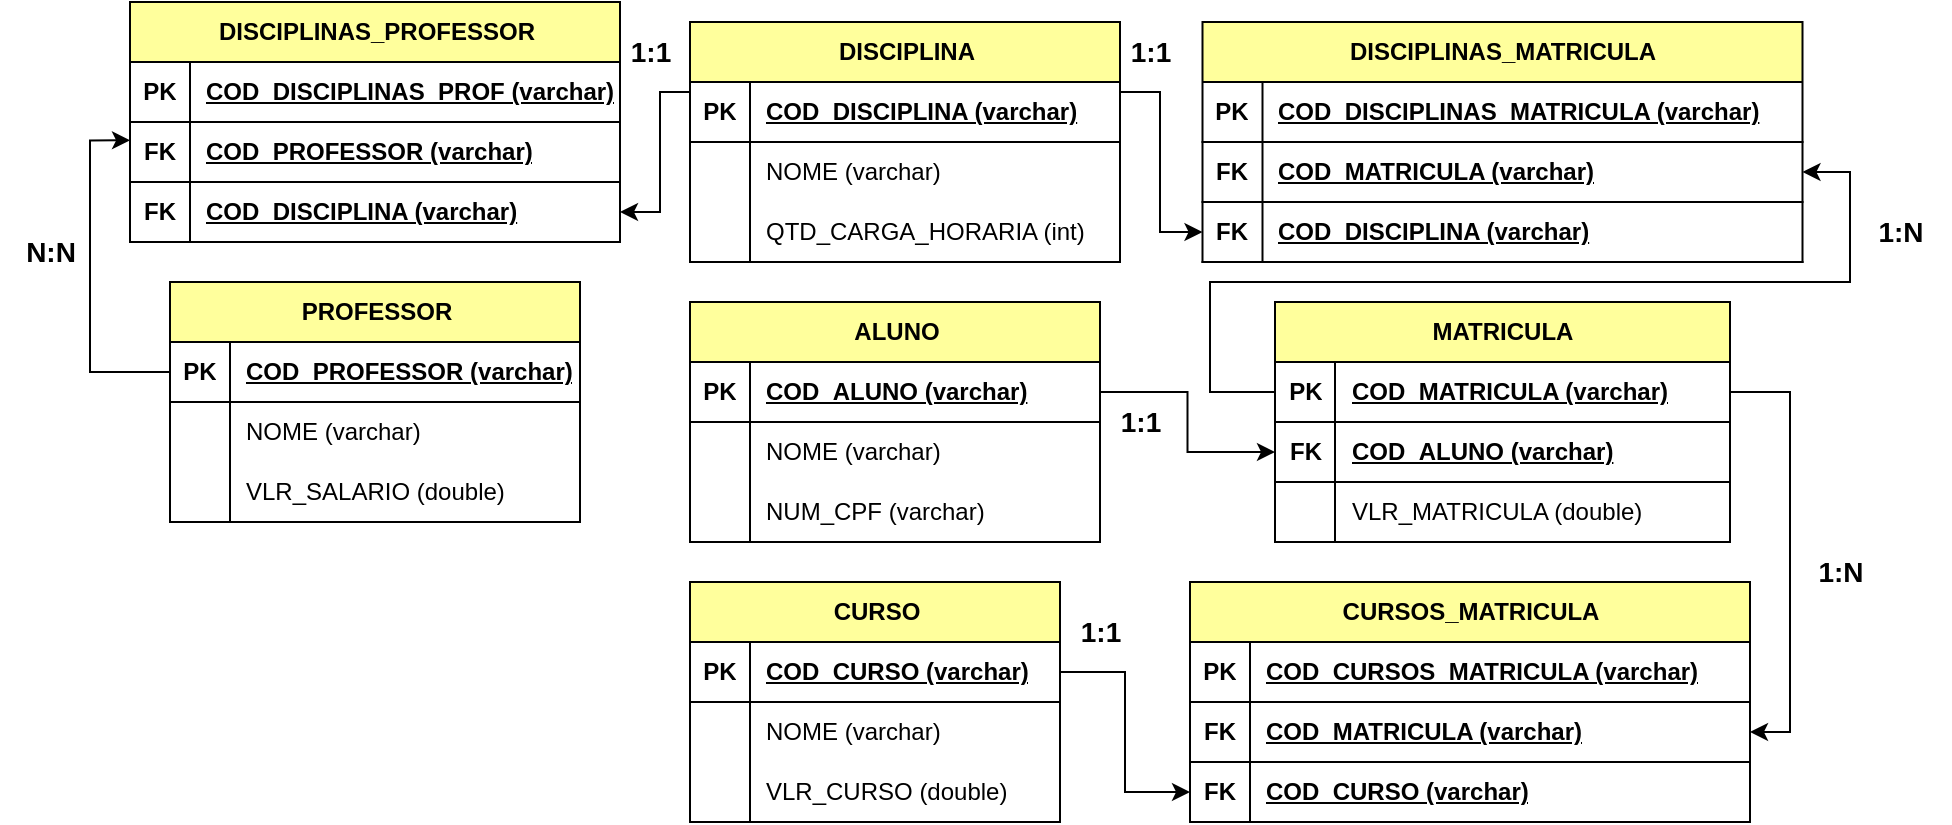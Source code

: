 <mxfile version="24.7.7">
  <diagram id="R2lEEEUBdFMjLlhIrx00" name="Page-1">
    <mxGraphModel dx="1839" dy="1563" grid="1" gridSize="10" guides="1" tooltips="1" connect="1" arrows="1" fold="1" page="1" pageScale="1" pageWidth="850" pageHeight="1100" math="0" shadow="0" extFonts="Permanent Marker^https://fonts.googleapis.com/css?family=Permanent+Marker">
      <root>
        <mxCell id="0" />
        <mxCell id="1" parent="0" />
        <mxCell id="2jM4TGHNJG1jdQYoIJYR-1" value="MATRICULA" style="shape=table;startSize=30;container=1;collapsible=1;childLayout=tableLayout;fixedRows=1;rowLines=0;fontStyle=1;align=center;resizeLast=1;html=1;fillColor=#FFFF9C;swimlaneFillColor=default;" parent="1" vertex="1">
          <mxGeometry x="372.5" y="130" width="227.5" height="120" as="geometry" />
        </mxCell>
        <mxCell id="2jM4TGHNJG1jdQYoIJYR-2" value="" style="shape=tableRow;horizontal=0;startSize=0;swimlaneHead=0;swimlaneBody=0;fillColor=none;collapsible=0;dropTarget=0;points=[[0,0.5],[1,0.5]];portConstraint=eastwest;top=0;left=0;right=0;bottom=1;" parent="2jM4TGHNJG1jdQYoIJYR-1" vertex="1">
          <mxGeometry y="30" width="227.5" height="30" as="geometry" />
        </mxCell>
        <mxCell id="2jM4TGHNJG1jdQYoIJYR-3" value="PK" style="shape=partialRectangle;connectable=0;fillColor=none;top=0;left=0;bottom=0;right=0;fontStyle=1;overflow=hidden;whiteSpace=wrap;html=1;" parent="2jM4TGHNJG1jdQYoIJYR-2" vertex="1">
          <mxGeometry width="30" height="30" as="geometry">
            <mxRectangle width="30" height="30" as="alternateBounds" />
          </mxGeometry>
        </mxCell>
        <mxCell id="2jM4TGHNJG1jdQYoIJYR-4" value="COD_MATRICULA (varchar)" style="shape=partialRectangle;connectable=0;fillColor=none;top=0;left=0;bottom=0;right=0;align=left;spacingLeft=6;fontStyle=5;overflow=hidden;whiteSpace=wrap;html=1;" parent="2jM4TGHNJG1jdQYoIJYR-2" vertex="1">
          <mxGeometry x="30" width="197.5" height="30" as="geometry">
            <mxRectangle width="197.5" height="30" as="alternateBounds" />
          </mxGeometry>
        </mxCell>
        <mxCell id="2jM4TGHNJG1jdQYoIJYR-17" value="" style="shape=tableRow;horizontal=0;startSize=0;swimlaneHead=0;swimlaneBody=0;fillColor=none;collapsible=0;dropTarget=0;points=[[0,0.5],[1,0.5]];portConstraint=eastwest;top=0;left=0;right=0;bottom=1;" parent="2jM4TGHNJG1jdQYoIJYR-1" vertex="1">
          <mxGeometry y="60" width="227.5" height="30" as="geometry" />
        </mxCell>
        <mxCell id="2jM4TGHNJG1jdQYoIJYR-18" value="FK" style="shape=partialRectangle;connectable=0;fillColor=none;top=0;left=0;bottom=0;right=0;fontStyle=1;overflow=hidden;whiteSpace=wrap;html=1;" parent="2jM4TGHNJG1jdQYoIJYR-17" vertex="1">
          <mxGeometry width="30" height="30" as="geometry">
            <mxRectangle width="30" height="30" as="alternateBounds" />
          </mxGeometry>
        </mxCell>
        <mxCell id="2jM4TGHNJG1jdQYoIJYR-19" value="COD_ALUNO (varchar)" style="shape=partialRectangle;connectable=0;fillColor=none;top=0;left=0;bottom=0;right=0;align=left;spacingLeft=6;fontStyle=5;overflow=hidden;whiteSpace=wrap;html=1;" parent="2jM4TGHNJG1jdQYoIJYR-17" vertex="1">
          <mxGeometry x="30" width="197.5" height="30" as="geometry">
            <mxRectangle width="197.5" height="30" as="alternateBounds" />
          </mxGeometry>
        </mxCell>
        <mxCell id="2jM4TGHNJG1jdQYoIJYR-5" value="" style="shape=tableRow;horizontal=0;startSize=0;swimlaneHead=0;swimlaneBody=0;fillColor=none;collapsible=0;dropTarget=0;points=[[0,0.5],[1,0.5]];portConstraint=eastwest;top=0;left=0;right=0;bottom=0;" parent="2jM4TGHNJG1jdQYoIJYR-1" vertex="1">
          <mxGeometry y="90" width="227.5" height="30" as="geometry" />
        </mxCell>
        <mxCell id="2jM4TGHNJG1jdQYoIJYR-6" value="" style="shape=partialRectangle;connectable=0;fillColor=none;top=0;left=0;bottom=0;right=0;editable=1;overflow=hidden;whiteSpace=wrap;html=1;" parent="2jM4TGHNJG1jdQYoIJYR-5" vertex="1">
          <mxGeometry width="30" height="30" as="geometry">
            <mxRectangle width="30" height="30" as="alternateBounds" />
          </mxGeometry>
        </mxCell>
        <mxCell id="2jM4TGHNJG1jdQYoIJYR-7" value="VLR_MATRICULA (double)" style="shape=partialRectangle;connectable=0;fillColor=none;top=0;left=0;bottom=0;right=0;align=left;spacingLeft=6;overflow=hidden;whiteSpace=wrap;html=1;" parent="2jM4TGHNJG1jdQYoIJYR-5" vertex="1">
          <mxGeometry x="30" width="197.5" height="30" as="geometry">
            <mxRectangle width="197.5" height="30" as="alternateBounds" />
          </mxGeometry>
        </mxCell>
        <mxCell id="2jM4TGHNJG1jdQYoIJYR-20" value="ALUNO" style="shape=table;startSize=30;container=1;collapsible=1;childLayout=tableLayout;fixedRows=1;rowLines=0;fontStyle=1;align=center;resizeLast=1;html=1;fillColor=#FFFF9C;swimlaneFillColor=default;" parent="1" vertex="1">
          <mxGeometry x="80" y="130" width="205" height="120" as="geometry" />
        </mxCell>
        <mxCell id="2jM4TGHNJG1jdQYoIJYR-21" value="" style="shape=tableRow;horizontal=0;startSize=0;swimlaneHead=0;swimlaneBody=0;fillColor=none;collapsible=0;dropTarget=0;points=[[0,0.5],[1,0.5]];portConstraint=eastwest;top=0;left=0;right=0;bottom=1;" parent="2jM4TGHNJG1jdQYoIJYR-20" vertex="1">
          <mxGeometry y="30" width="205" height="30" as="geometry" />
        </mxCell>
        <mxCell id="2jM4TGHNJG1jdQYoIJYR-22" value="PK" style="shape=partialRectangle;connectable=0;fillColor=none;top=0;left=0;bottom=0;right=0;fontStyle=1;overflow=hidden;whiteSpace=wrap;html=1;" parent="2jM4TGHNJG1jdQYoIJYR-21" vertex="1">
          <mxGeometry width="30" height="30" as="geometry">
            <mxRectangle width="30" height="30" as="alternateBounds" />
          </mxGeometry>
        </mxCell>
        <mxCell id="2jM4TGHNJG1jdQYoIJYR-23" value="COD_ALUNO (varchar)" style="shape=partialRectangle;connectable=0;fillColor=none;top=0;left=0;bottom=0;right=0;align=left;spacingLeft=6;fontStyle=5;overflow=hidden;whiteSpace=wrap;html=1;" parent="2jM4TGHNJG1jdQYoIJYR-21" vertex="1">
          <mxGeometry x="30" width="175" height="30" as="geometry">
            <mxRectangle width="175" height="30" as="alternateBounds" />
          </mxGeometry>
        </mxCell>
        <mxCell id="2jM4TGHNJG1jdQYoIJYR-27" value="" style="shape=tableRow;horizontal=0;startSize=0;swimlaneHead=0;swimlaneBody=0;fillColor=none;collapsible=0;dropTarget=0;points=[[0,0.5],[1,0.5]];portConstraint=eastwest;top=0;left=0;right=0;bottom=0;" parent="2jM4TGHNJG1jdQYoIJYR-20" vertex="1">
          <mxGeometry y="60" width="205" height="30" as="geometry" />
        </mxCell>
        <mxCell id="2jM4TGHNJG1jdQYoIJYR-28" value="" style="shape=partialRectangle;connectable=0;fillColor=none;top=0;left=0;bottom=0;right=0;editable=1;overflow=hidden;whiteSpace=wrap;html=1;" parent="2jM4TGHNJG1jdQYoIJYR-27" vertex="1">
          <mxGeometry width="30" height="30" as="geometry">
            <mxRectangle width="30" height="30" as="alternateBounds" />
          </mxGeometry>
        </mxCell>
        <mxCell id="2jM4TGHNJG1jdQYoIJYR-29" value="NOME (varchar)" style="shape=partialRectangle;connectable=0;fillColor=none;top=0;left=0;bottom=0;right=0;align=left;spacingLeft=6;overflow=hidden;whiteSpace=wrap;html=1;" parent="2jM4TGHNJG1jdQYoIJYR-27" vertex="1">
          <mxGeometry x="30" width="175" height="30" as="geometry">
            <mxRectangle width="175" height="30" as="alternateBounds" />
          </mxGeometry>
        </mxCell>
        <mxCell id="2jM4TGHNJG1jdQYoIJYR-30" value="" style="shape=tableRow;horizontal=0;startSize=0;swimlaneHead=0;swimlaneBody=0;fillColor=none;collapsible=0;dropTarget=0;points=[[0,0.5],[1,0.5]];portConstraint=eastwest;top=0;left=0;right=0;bottom=0;" parent="2jM4TGHNJG1jdQYoIJYR-20" vertex="1">
          <mxGeometry y="90" width="205" height="30" as="geometry" />
        </mxCell>
        <mxCell id="2jM4TGHNJG1jdQYoIJYR-31" value="" style="shape=partialRectangle;connectable=0;fillColor=none;top=0;left=0;bottom=0;right=0;editable=1;overflow=hidden;whiteSpace=wrap;html=1;" parent="2jM4TGHNJG1jdQYoIJYR-30" vertex="1">
          <mxGeometry width="30" height="30" as="geometry">
            <mxRectangle width="30" height="30" as="alternateBounds" />
          </mxGeometry>
        </mxCell>
        <mxCell id="2jM4TGHNJG1jdQYoIJYR-32" value="NUM_CPF (varchar)" style="shape=partialRectangle;connectable=0;fillColor=none;top=0;left=0;bottom=0;right=0;align=left;spacingLeft=6;overflow=hidden;whiteSpace=wrap;html=1;" parent="2jM4TGHNJG1jdQYoIJYR-30" vertex="1">
          <mxGeometry x="30" width="175" height="30" as="geometry">
            <mxRectangle width="175" height="30" as="alternateBounds" />
          </mxGeometry>
        </mxCell>
        <mxCell id="2jM4TGHNJG1jdQYoIJYR-33" style="edgeStyle=orthogonalEdgeStyle;rounded=0;orthogonalLoop=1;jettySize=auto;html=1;entryX=0;entryY=0.5;entryDx=0;entryDy=0;" parent="1" source="2jM4TGHNJG1jdQYoIJYR-21" target="2jM4TGHNJG1jdQYoIJYR-17" edge="1">
          <mxGeometry relative="1" as="geometry" />
        </mxCell>
        <mxCell id="2jM4TGHNJG1jdQYoIJYR-34" value="CURSOS_MATRICULA" style="shape=table;startSize=30;container=1;collapsible=1;childLayout=tableLayout;fixedRows=1;rowLines=0;fontStyle=1;align=center;resizeLast=1;html=1;fillColor=#FFFF9C;swimlaneFillColor=default;" parent="1" vertex="1">
          <mxGeometry x="330" y="270" width="280" height="120" as="geometry" />
        </mxCell>
        <mxCell id="2jM4TGHNJG1jdQYoIJYR-44" value="" style="shape=tableRow;horizontal=0;startSize=0;swimlaneHead=0;swimlaneBody=0;fillColor=none;collapsible=0;dropTarget=0;points=[[0,0.5],[1,0.5]];portConstraint=eastwest;top=0;left=0;right=0;bottom=1;" parent="2jM4TGHNJG1jdQYoIJYR-34" vertex="1">
          <mxGeometry y="30" width="280" height="30" as="geometry" />
        </mxCell>
        <mxCell id="2jM4TGHNJG1jdQYoIJYR-45" value="PK" style="shape=partialRectangle;connectable=0;fillColor=none;top=0;left=0;bottom=0;right=0;fontStyle=1;overflow=hidden;whiteSpace=wrap;html=1;" parent="2jM4TGHNJG1jdQYoIJYR-44" vertex="1">
          <mxGeometry width="30" height="30" as="geometry">
            <mxRectangle width="30" height="30" as="alternateBounds" />
          </mxGeometry>
        </mxCell>
        <mxCell id="2jM4TGHNJG1jdQYoIJYR-46" value="COD_CURSOS_MATRICULA (varchar)" style="shape=partialRectangle;connectable=0;fillColor=none;top=0;left=0;bottom=0;right=0;align=left;spacingLeft=6;fontStyle=5;overflow=hidden;whiteSpace=wrap;html=1;" parent="2jM4TGHNJG1jdQYoIJYR-44" vertex="1">
          <mxGeometry x="30" width="250" height="30" as="geometry">
            <mxRectangle width="250" height="30" as="alternateBounds" />
          </mxGeometry>
        </mxCell>
        <mxCell id="2jM4TGHNJG1jdQYoIJYR-35" value="" style="shape=tableRow;horizontal=0;startSize=0;swimlaneHead=0;swimlaneBody=0;fillColor=none;collapsible=0;dropTarget=0;points=[[0,0.5],[1,0.5]];portConstraint=eastwest;top=0;left=0;right=0;bottom=1;" parent="2jM4TGHNJG1jdQYoIJYR-34" vertex="1">
          <mxGeometry y="60" width="280" height="30" as="geometry" />
        </mxCell>
        <mxCell id="2jM4TGHNJG1jdQYoIJYR-36" value="FK" style="shape=partialRectangle;connectable=0;fillColor=none;top=0;left=0;bottom=0;right=0;fontStyle=1;overflow=hidden;whiteSpace=wrap;html=1;" parent="2jM4TGHNJG1jdQYoIJYR-35" vertex="1">
          <mxGeometry width="30" height="30" as="geometry">
            <mxRectangle width="30" height="30" as="alternateBounds" />
          </mxGeometry>
        </mxCell>
        <mxCell id="2jM4TGHNJG1jdQYoIJYR-37" value="COD_MATRICULA (varchar)" style="shape=partialRectangle;connectable=0;fillColor=none;top=0;left=0;bottom=0;right=0;align=left;spacingLeft=6;fontStyle=5;overflow=hidden;whiteSpace=wrap;html=1;" parent="2jM4TGHNJG1jdQYoIJYR-35" vertex="1">
          <mxGeometry x="30" width="250" height="30" as="geometry">
            <mxRectangle width="250" height="30" as="alternateBounds" />
          </mxGeometry>
        </mxCell>
        <mxCell id="2jM4TGHNJG1jdQYoIJYR-48" value="" style="shape=tableRow;horizontal=0;startSize=0;swimlaneHead=0;swimlaneBody=0;fillColor=none;collapsible=0;dropTarget=0;points=[[0,0.5],[1,0.5]];portConstraint=eastwest;top=0;left=0;right=0;bottom=1;" parent="2jM4TGHNJG1jdQYoIJYR-34" vertex="1">
          <mxGeometry y="90" width="280" height="30" as="geometry" />
        </mxCell>
        <mxCell id="2jM4TGHNJG1jdQYoIJYR-49" value="FK" style="shape=partialRectangle;connectable=0;fillColor=none;top=0;left=0;bottom=0;right=0;fontStyle=1;overflow=hidden;whiteSpace=wrap;html=1;" parent="2jM4TGHNJG1jdQYoIJYR-48" vertex="1">
          <mxGeometry width="30" height="30" as="geometry">
            <mxRectangle width="30" height="30" as="alternateBounds" />
          </mxGeometry>
        </mxCell>
        <mxCell id="2jM4TGHNJG1jdQYoIJYR-50" value="COD_CURSO (varchar)" style="shape=partialRectangle;connectable=0;fillColor=none;top=0;left=0;bottom=0;right=0;align=left;spacingLeft=6;fontStyle=5;overflow=hidden;whiteSpace=wrap;html=1;" parent="2jM4TGHNJG1jdQYoIJYR-48" vertex="1">
          <mxGeometry x="30" width="250" height="30" as="geometry">
            <mxRectangle width="250" height="30" as="alternateBounds" />
          </mxGeometry>
        </mxCell>
        <mxCell id="2jM4TGHNJG1jdQYoIJYR-61" value="CURSO" style="shape=table;startSize=30;container=1;collapsible=1;childLayout=tableLayout;fixedRows=1;rowLines=0;fontStyle=1;align=center;resizeLast=1;html=1;fillColor=#FFFF9C;swimlaneFillColor=default;" parent="1" vertex="1">
          <mxGeometry x="80" y="270" width="185" height="120" as="geometry" />
        </mxCell>
        <mxCell id="2jM4TGHNJG1jdQYoIJYR-62" value="" style="shape=tableRow;horizontal=0;startSize=0;swimlaneHead=0;swimlaneBody=0;fillColor=none;collapsible=0;dropTarget=0;points=[[0,0.5],[1,0.5]];portConstraint=eastwest;top=0;left=0;right=0;bottom=1;" parent="2jM4TGHNJG1jdQYoIJYR-61" vertex="1">
          <mxGeometry y="30" width="185" height="30" as="geometry" />
        </mxCell>
        <mxCell id="2jM4TGHNJG1jdQYoIJYR-63" value="PK" style="shape=partialRectangle;connectable=0;fillColor=none;top=0;left=0;bottom=0;right=0;fontStyle=1;overflow=hidden;whiteSpace=wrap;html=1;" parent="2jM4TGHNJG1jdQYoIJYR-62" vertex="1">
          <mxGeometry width="30" height="30" as="geometry">
            <mxRectangle width="30" height="30" as="alternateBounds" />
          </mxGeometry>
        </mxCell>
        <mxCell id="2jM4TGHNJG1jdQYoIJYR-64" value="COD_CURSO (varchar)" style="shape=partialRectangle;connectable=0;fillColor=none;top=0;left=0;bottom=0;right=0;align=left;spacingLeft=6;fontStyle=5;overflow=hidden;whiteSpace=wrap;html=1;" parent="2jM4TGHNJG1jdQYoIJYR-62" vertex="1">
          <mxGeometry x="30" width="155" height="30" as="geometry">
            <mxRectangle width="155" height="30" as="alternateBounds" />
          </mxGeometry>
        </mxCell>
        <mxCell id="2jM4TGHNJG1jdQYoIJYR-65" value="" style="shape=tableRow;horizontal=0;startSize=0;swimlaneHead=0;swimlaneBody=0;fillColor=none;collapsible=0;dropTarget=0;points=[[0,0.5],[1,0.5]];portConstraint=eastwest;top=0;left=0;right=0;bottom=0;" parent="2jM4TGHNJG1jdQYoIJYR-61" vertex="1">
          <mxGeometry y="60" width="185" height="30" as="geometry" />
        </mxCell>
        <mxCell id="2jM4TGHNJG1jdQYoIJYR-66" value="" style="shape=partialRectangle;connectable=0;fillColor=none;top=0;left=0;bottom=0;right=0;editable=1;overflow=hidden;whiteSpace=wrap;html=1;" parent="2jM4TGHNJG1jdQYoIJYR-65" vertex="1">
          <mxGeometry width="30" height="30" as="geometry">
            <mxRectangle width="30" height="30" as="alternateBounds" />
          </mxGeometry>
        </mxCell>
        <mxCell id="2jM4TGHNJG1jdQYoIJYR-67" value="NOME (varchar)" style="shape=partialRectangle;connectable=0;fillColor=none;top=0;left=0;bottom=0;right=0;align=left;spacingLeft=6;overflow=hidden;whiteSpace=wrap;html=1;" parent="2jM4TGHNJG1jdQYoIJYR-65" vertex="1">
          <mxGeometry x="30" width="155" height="30" as="geometry">
            <mxRectangle width="155" height="30" as="alternateBounds" />
          </mxGeometry>
        </mxCell>
        <mxCell id="2jM4TGHNJG1jdQYoIJYR-68" value="" style="shape=tableRow;horizontal=0;startSize=0;swimlaneHead=0;swimlaneBody=0;fillColor=none;collapsible=0;dropTarget=0;points=[[0,0.5],[1,0.5]];portConstraint=eastwest;top=0;left=0;right=0;bottom=0;" parent="2jM4TGHNJG1jdQYoIJYR-61" vertex="1">
          <mxGeometry y="90" width="185" height="30" as="geometry" />
        </mxCell>
        <mxCell id="2jM4TGHNJG1jdQYoIJYR-69" value="" style="shape=partialRectangle;connectable=0;fillColor=none;top=0;left=0;bottom=0;right=0;editable=1;overflow=hidden;whiteSpace=wrap;html=1;" parent="2jM4TGHNJG1jdQYoIJYR-68" vertex="1">
          <mxGeometry width="30" height="30" as="geometry">
            <mxRectangle width="30" height="30" as="alternateBounds" />
          </mxGeometry>
        </mxCell>
        <mxCell id="2jM4TGHNJG1jdQYoIJYR-70" value="VLR_CURSO (double)" style="shape=partialRectangle;connectable=0;fillColor=none;top=0;left=0;bottom=0;right=0;align=left;spacingLeft=6;overflow=hidden;whiteSpace=wrap;html=1;" parent="2jM4TGHNJG1jdQYoIJYR-68" vertex="1">
          <mxGeometry x="30" width="155" height="30" as="geometry">
            <mxRectangle width="155" height="30" as="alternateBounds" />
          </mxGeometry>
        </mxCell>
        <mxCell id="2jM4TGHNJG1jdQYoIJYR-71" style="edgeStyle=orthogonalEdgeStyle;rounded=0;orthogonalLoop=1;jettySize=auto;html=1;entryX=0;entryY=0.5;entryDx=0;entryDy=0;" parent="1" source="2jM4TGHNJG1jdQYoIJYR-62" target="2jM4TGHNJG1jdQYoIJYR-48" edge="1">
          <mxGeometry relative="1" as="geometry" />
        </mxCell>
        <mxCell id="2jM4TGHNJG1jdQYoIJYR-72" value="DISCIPLINAS_MATRICULA" style="shape=table;startSize=30;container=1;collapsible=1;childLayout=tableLayout;fixedRows=1;rowLines=0;fontStyle=1;align=center;resizeLast=1;html=1;fillColor=#FFFF9C;swimlaneFillColor=default;" parent="1" vertex="1">
          <mxGeometry x="336.25" y="-10" width="300" height="120" as="geometry" />
        </mxCell>
        <mxCell id="2jM4TGHNJG1jdQYoIJYR-73" value="" style="shape=tableRow;horizontal=0;startSize=0;swimlaneHead=0;swimlaneBody=0;fillColor=none;collapsible=0;dropTarget=0;points=[[0,0.5],[1,0.5]];portConstraint=eastwest;top=0;left=0;right=0;bottom=1;" parent="2jM4TGHNJG1jdQYoIJYR-72" vertex="1">
          <mxGeometry y="30" width="300" height="30" as="geometry" />
        </mxCell>
        <mxCell id="2jM4TGHNJG1jdQYoIJYR-74" value="PK" style="shape=partialRectangle;connectable=0;fillColor=none;top=0;left=0;bottom=0;right=0;fontStyle=1;overflow=hidden;whiteSpace=wrap;html=1;" parent="2jM4TGHNJG1jdQYoIJYR-73" vertex="1">
          <mxGeometry width="30" height="30" as="geometry">
            <mxRectangle width="30" height="30" as="alternateBounds" />
          </mxGeometry>
        </mxCell>
        <mxCell id="2jM4TGHNJG1jdQYoIJYR-75" value="COD_DISCIPLINAS_MATRICULA (varchar)" style="shape=partialRectangle;connectable=0;fillColor=none;top=0;left=0;bottom=0;right=0;align=left;spacingLeft=6;fontStyle=5;overflow=hidden;whiteSpace=wrap;html=1;" parent="2jM4TGHNJG1jdQYoIJYR-73" vertex="1">
          <mxGeometry x="30" width="270" height="30" as="geometry">
            <mxRectangle width="270" height="30" as="alternateBounds" />
          </mxGeometry>
        </mxCell>
        <mxCell id="2jM4TGHNJG1jdQYoIJYR-76" value="" style="shape=tableRow;horizontal=0;startSize=0;swimlaneHead=0;swimlaneBody=0;fillColor=none;collapsible=0;dropTarget=0;points=[[0,0.5],[1,0.5]];portConstraint=eastwest;top=0;left=0;right=0;bottom=1;" parent="2jM4TGHNJG1jdQYoIJYR-72" vertex="1">
          <mxGeometry y="60" width="300" height="30" as="geometry" />
        </mxCell>
        <mxCell id="2jM4TGHNJG1jdQYoIJYR-77" value="FK" style="shape=partialRectangle;connectable=0;fillColor=none;top=0;left=0;bottom=0;right=0;fontStyle=1;overflow=hidden;whiteSpace=wrap;html=1;" parent="2jM4TGHNJG1jdQYoIJYR-76" vertex="1">
          <mxGeometry width="30" height="30" as="geometry">
            <mxRectangle width="30" height="30" as="alternateBounds" />
          </mxGeometry>
        </mxCell>
        <mxCell id="2jM4TGHNJG1jdQYoIJYR-78" value="COD_MATRICULA (varchar)" style="shape=partialRectangle;connectable=0;fillColor=none;top=0;left=0;bottom=0;right=0;align=left;spacingLeft=6;fontStyle=5;overflow=hidden;whiteSpace=wrap;html=1;" parent="2jM4TGHNJG1jdQYoIJYR-76" vertex="1">
          <mxGeometry x="30" width="270" height="30" as="geometry">
            <mxRectangle width="270" height="30" as="alternateBounds" />
          </mxGeometry>
        </mxCell>
        <mxCell id="2jM4TGHNJG1jdQYoIJYR-79" value="" style="shape=tableRow;horizontal=0;startSize=0;swimlaneHead=0;swimlaneBody=0;fillColor=none;collapsible=0;dropTarget=0;points=[[0,0.5],[1,0.5]];portConstraint=eastwest;top=0;left=0;right=0;bottom=1;" parent="2jM4TGHNJG1jdQYoIJYR-72" vertex="1">
          <mxGeometry y="90" width="300" height="30" as="geometry" />
        </mxCell>
        <mxCell id="2jM4TGHNJG1jdQYoIJYR-80" value="FK" style="shape=partialRectangle;connectable=0;fillColor=none;top=0;left=0;bottom=0;right=0;fontStyle=1;overflow=hidden;whiteSpace=wrap;html=1;" parent="2jM4TGHNJG1jdQYoIJYR-79" vertex="1">
          <mxGeometry width="30" height="30" as="geometry">
            <mxRectangle width="30" height="30" as="alternateBounds" />
          </mxGeometry>
        </mxCell>
        <mxCell id="2jM4TGHNJG1jdQYoIJYR-81" value="COD_DISCIPLINA (varchar)" style="shape=partialRectangle;connectable=0;fillColor=none;top=0;left=0;bottom=0;right=0;align=left;spacingLeft=6;fontStyle=5;overflow=hidden;whiteSpace=wrap;html=1;" parent="2jM4TGHNJG1jdQYoIJYR-79" vertex="1">
          <mxGeometry x="30" width="270" height="30" as="geometry">
            <mxRectangle width="270" height="30" as="alternateBounds" />
          </mxGeometry>
        </mxCell>
        <mxCell id="2jM4TGHNJG1jdQYoIJYR-84" style="edgeStyle=orthogonalEdgeStyle;rounded=0;orthogonalLoop=1;jettySize=auto;html=1;exitX=0;exitY=0.5;exitDx=0;exitDy=0;entryX=1;entryY=0.5;entryDx=0;entryDy=0;" parent="1" source="2jM4TGHNJG1jdQYoIJYR-2" target="2jM4TGHNJG1jdQYoIJYR-76" edge="1">
          <mxGeometry relative="1" as="geometry">
            <mxPoint x="472.5" y="175.0" as="sourcePoint" />
            <mxPoint x="710" y="80" as="targetPoint" />
            <Array as="points">
              <mxPoint x="340" y="175" />
              <mxPoint x="340" y="120" />
              <mxPoint x="660" y="120" />
              <mxPoint x="660" y="65" />
            </Array>
          </mxGeometry>
        </mxCell>
        <mxCell id="2jM4TGHNJG1jdQYoIJYR-95" value="DISCIPLINA" style="shape=table;startSize=30;container=1;collapsible=1;childLayout=tableLayout;fixedRows=1;rowLines=0;fontStyle=1;align=center;resizeLast=1;html=1;fillColor=#FFFF9C;swimlaneFillColor=default;" parent="1" vertex="1">
          <mxGeometry x="80" y="-10" width="215" height="120" as="geometry" />
        </mxCell>
        <mxCell id="2jM4TGHNJG1jdQYoIJYR-96" value="" style="shape=tableRow;horizontal=0;startSize=0;swimlaneHead=0;swimlaneBody=0;fillColor=none;collapsible=0;dropTarget=0;points=[[0,0.5],[1,0.5]];portConstraint=eastwest;top=0;left=0;right=0;bottom=1;" parent="2jM4TGHNJG1jdQYoIJYR-95" vertex="1">
          <mxGeometry y="30" width="215" height="30" as="geometry" />
        </mxCell>
        <mxCell id="2jM4TGHNJG1jdQYoIJYR-97" value="PK" style="shape=partialRectangle;connectable=0;fillColor=none;top=0;left=0;bottom=0;right=0;fontStyle=1;overflow=hidden;whiteSpace=wrap;html=1;" parent="2jM4TGHNJG1jdQYoIJYR-96" vertex="1">
          <mxGeometry width="30" height="30" as="geometry">
            <mxRectangle width="30" height="30" as="alternateBounds" />
          </mxGeometry>
        </mxCell>
        <mxCell id="2jM4TGHNJG1jdQYoIJYR-98" value="COD_DISCIPLINA (varchar)" style="shape=partialRectangle;connectable=0;fillColor=none;top=0;left=0;bottom=0;right=0;align=left;spacingLeft=6;fontStyle=5;overflow=hidden;whiteSpace=wrap;html=1;" parent="2jM4TGHNJG1jdQYoIJYR-96" vertex="1">
          <mxGeometry x="30" width="185" height="30" as="geometry">
            <mxRectangle width="185" height="30" as="alternateBounds" />
          </mxGeometry>
        </mxCell>
        <mxCell id="2jM4TGHNJG1jdQYoIJYR-99" value="" style="shape=tableRow;horizontal=0;startSize=0;swimlaneHead=0;swimlaneBody=0;fillColor=none;collapsible=0;dropTarget=0;points=[[0,0.5],[1,0.5]];portConstraint=eastwest;top=0;left=0;right=0;bottom=0;" parent="2jM4TGHNJG1jdQYoIJYR-95" vertex="1">
          <mxGeometry y="60" width="215" height="30" as="geometry" />
        </mxCell>
        <mxCell id="2jM4TGHNJG1jdQYoIJYR-100" value="" style="shape=partialRectangle;connectable=0;fillColor=none;top=0;left=0;bottom=0;right=0;editable=1;overflow=hidden;whiteSpace=wrap;html=1;" parent="2jM4TGHNJG1jdQYoIJYR-99" vertex="1">
          <mxGeometry width="30" height="30" as="geometry">
            <mxRectangle width="30" height="30" as="alternateBounds" />
          </mxGeometry>
        </mxCell>
        <mxCell id="2jM4TGHNJG1jdQYoIJYR-101" value="NOME (varchar)" style="shape=partialRectangle;connectable=0;fillColor=none;top=0;left=0;bottom=0;right=0;align=left;spacingLeft=6;overflow=hidden;whiteSpace=wrap;html=1;" parent="2jM4TGHNJG1jdQYoIJYR-99" vertex="1">
          <mxGeometry x="30" width="185" height="30" as="geometry">
            <mxRectangle width="185" height="30" as="alternateBounds" />
          </mxGeometry>
        </mxCell>
        <mxCell id="2jM4TGHNJG1jdQYoIJYR-102" value="" style="shape=tableRow;horizontal=0;startSize=0;swimlaneHead=0;swimlaneBody=0;fillColor=none;collapsible=0;dropTarget=0;points=[[0,0.5],[1,0.5]];portConstraint=eastwest;top=0;left=0;right=0;bottom=0;" parent="2jM4TGHNJG1jdQYoIJYR-95" vertex="1">
          <mxGeometry y="90" width="215" height="30" as="geometry" />
        </mxCell>
        <mxCell id="2jM4TGHNJG1jdQYoIJYR-103" value="" style="shape=partialRectangle;connectable=0;fillColor=none;top=0;left=0;bottom=0;right=0;editable=1;overflow=hidden;whiteSpace=wrap;html=1;" parent="2jM4TGHNJG1jdQYoIJYR-102" vertex="1">
          <mxGeometry width="30" height="30" as="geometry">
            <mxRectangle width="30" height="30" as="alternateBounds" />
          </mxGeometry>
        </mxCell>
        <mxCell id="2jM4TGHNJG1jdQYoIJYR-104" value="QTD_CARGA_HORARIA (int)" style="shape=partialRectangle;connectable=0;fillColor=none;top=0;left=0;bottom=0;right=0;align=left;spacingLeft=6;overflow=hidden;whiteSpace=wrap;html=1;" parent="2jM4TGHNJG1jdQYoIJYR-102" vertex="1">
          <mxGeometry x="30" width="185" height="30" as="geometry">
            <mxRectangle width="185" height="30" as="alternateBounds" />
          </mxGeometry>
        </mxCell>
        <mxCell id="2jM4TGHNJG1jdQYoIJYR-105" style="edgeStyle=orthogonalEdgeStyle;rounded=0;orthogonalLoop=1;jettySize=auto;html=1;entryX=0;entryY=0.5;entryDx=0;entryDy=0;" parent="1" source="2jM4TGHNJG1jdQYoIJYR-96" target="2jM4TGHNJG1jdQYoIJYR-79" edge="1">
          <mxGeometry relative="1" as="geometry">
            <Array as="points">
              <mxPoint x="315" y="25" />
              <mxPoint x="315" y="95" />
            </Array>
          </mxGeometry>
        </mxCell>
        <mxCell id="2jM4TGHNJG1jdQYoIJYR-106" value="PROFESSOR" style="shape=table;startSize=30;container=1;collapsible=1;childLayout=tableLayout;fixedRows=1;rowLines=0;fontStyle=1;align=center;resizeLast=1;html=1;fillColor=#FFFF9C;swimlaneFillColor=default;" parent="1" vertex="1">
          <mxGeometry x="-180" y="120" width="205" height="120" as="geometry" />
        </mxCell>
        <mxCell id="2jM4TGHNJG1jdQYoIJYR-107" value="" style="shape=tableRow;horizontal=0;startSize=0;swimlaneHead=0;swimlaneBody=0;fillColor=none;collapsible=0;dropTarget=0;points=[[0,0.5],[1,0.5]];portConstraint=eastwest;top=0;left=0;right=0;bottom=1;" parent="2jM4TGHNJG1jdQYoIJYR-106" vertex="1">
          <mxGeometry y="30" width="205" height="30" as="geometry" />
        </mxCell>
        <mxCell id="2jM4TGHNJG1jdQYoIJYR-108" value="PK" style="shape=partialRectangle;connectable=0;fillColor=none;top=0;left=0;bottom=0;right=0;fontStyle=1;overflow=hidden;whiteSpace=wrap;html=1;" parent="2jM4TGHNJG1jdQYoIJYR-107" vertex="1">
          <mxGeometry width="30" height="30" as="geometry">
            <mxRectangle width="30" height="30" as="alternateBounds" />
          </mxGeometry>
        </mxCell>
        <mxCell id="2jM4TGHNJG1jdQYoIJYR-109" value="COD_PROFESSOR (varchar)" style="shape=partialRectangle;connectable=0;fillColor=none;top=0;left=0;bottom=0;right=0;align=left;spacingLeft=6;fontStyle=5;overflow=hidden;whiteSpace=wrap;html=1;" parent="2jM4TGHNJG1jdQYoIJYR-107" vertex="1">
          <mxGeometry x="30" width="175" height="30" as="geometry">
            <mxRectangle width="175" height="30" as="alternateBounds" />
          </mxGeometry>
        </mxCell>
        <mxCell id="2jM4TGHNJG1jdQYoIJYR-110" value="" style="shape=tableRow;horizontal=0;startSize=0;swimlaneHead=0;swimlaneBody=0;fillColor=none;collapsible=0;dropTarget=0;points=[[0,0.5],[1,0.5]];portConstraint=eastwest;top=0;left=0;right=0;bottom=0;" parent="2jM4TGHNJG1jdQYoIJYR-106" vertex="1">
          <mxGeometry y="60" width="205" height="30" as="geometry" />
        </mxCell>
        <mxCell id="2jM4TGHNJG1jdQYoIJYR-111" value="" style="shape=partialRectangle;connectable=0;fillColor=none;top=0;left=0;bottom=0;right=0;editable=1;overflow=hidden;whiteSpace=wrap;html=1;" parent="2jM4TGHNJG1jdQYoIJYR-110" vertex="1">
          <mxGeometry width="30" height="30" as="geometry">
            <mxRectangle width="30" height="30" as="alternateBounds" />
          </mxGeometry>
        </mxCell>
        <mxCell id="2jM4TGHNJG1jdQYoIJYR-112" value="NOME (varchar)" style="shape=partialRectangle;connectable=0;fillColor=none;top=0;left=0;bottom=0;right=0;align=left;spacingLeft=6;overflow=hidden;whiteSpace=wrap;html=1;" parent="2jM4TGHNJG1jdQYoIJYR-110" vertex="1">
          <mxGeometry x="30" width="175" height="30" as="geometry">
            <mxRectangle width="175" height="30" as="alternateBounds" />
          </mxGeometry>
        </mxCell>
        <mxCell id="2jM4TGHNJG1jdQYoIJYR-113" value="" style="shape=tableRow;horizontal=0;startSize=0;swimlaneHead=0;swimlaneBody=0;fillColor=none;collapsible=0;dropTarget=0;points=[[0,0.5],[1,0.5]];portConstraint=eastwest;top=0;left=0;right=0;bottom=0;" parent="2jM4TGHNJG1jdQYoIJYR-106" vertex="1">
          <mxGeometry y="90" width="205" height="30" as="geometry" />
        </mxCell>
        <mxCell id="2jM4TGHNJG1jdQYoIJYR-114" value="" style="shape=partialRectangle;connectable=0;fillColor=none;top=0;left=0;bottom=0;right=0;editable=1;overflow=hidden;whiteSpace=wrap;html=1;" parent="2jM4TGHNJG1jdQYoIJYR-113" vertex="1">
          <mxGeometry width="30" height="30" as="geometry">
            <mxRectangle width="30" height="30" as="alternateBounds" />
          </mxGeometry>
        </mxCell>
        <mxCell id="2jM4TGHNJG1jdQYoIJYR-115" value="VLR_SALARIO (double)" style="shape=partialRectangle;connectable=0;fillColor=none;top=0;left=0;bottom=0;right=0;align=left;spacingLeft=6;overflow=hidden;whiteSpace=wrap;html=1;" parent="2jM4TGHNJG1jdQYoIJYR-113" vertex="1">
          <mxGeometry x="30" width="175" height="30" as="geometry">
            <mxRectangle width="175" height="30" as="alternateBounds" />
          </mxGeometry>
        </mxCell>
        <mxCell id="2jM4TGHNJG1jdQYoIJYR-116" value="DISCIPLINAS_PROFESSOR" style="shape=table;startSize=30;container=1;collapsible=1;childLayout=tableLayout;fixedRows=1;rowLines=0;fontStyle=1;align=center;resizeLast=1;html=1;fillColor=#FFFF9C;swimlaneFillColor=default;" parent="1" vertex="1">
          <mxGeometry x="-200" y="-20" width="245" height="120" as="geometry" />
        </mxCell>
        <mxCell id="2jM4TGHNJG1jdQYoIJYR-117" value="" style="shape=tableRow;horizontal=0;startSize=0;swimlaneHead=0;swimlaneBody=0;fillColor=none;collapsible=0;dropTarget=0;points=[[0,0.5],[1,0.5]];portConstraint=eastwest;top=0;left=0;right=0;bottom=1;" parent="2jM4TGHNJG1jdQYoIJYR-116" vertex="1">
          <mxGeometry y="30" width="245" height="30" as="geometry" />
        </mxCell>
        <mxCell id="2jM4TGHNJG1jdQYoIJYR-118" value="PK" style="shape=partialRectangle;connectable=0;fillColor=none;top=0;left=0;bottom=0;right=0;fontStyle=1;overflow=hidden;whiteSpace=wrap;html=1;" parent="2jM4TGHNJG1jdQYoIJYR-117" vertex="1">
          <mxGeometry width="30" height="30" as="geometry">
            <mxRectangle width="30" height="30" as="alternateBounds" />
          </mxGeometry>
        </mxCell>
        <mxCell id="2jM4TGHNJG1jdQYoIJYR-119" value="COD_DISCIPLINAS_PROF (varchar)" style="shape=partialRectangle;connectable=0;fillColor=none;top=0;left=0;bottom=0;right=0;align=left;spacingLeft=6;fontStyle=5;overflow=hidden;whiteSpace=wrap;html=1;" parent="2jM4TGHNJG1jdQYoIJYR-117" vertex="1">
          <mxGeometry x="30" width="215" height="30" as="geometry">
            <mxRectangle width="215" height="30" as="alternateBounds" />
          </mxGeometry>
        </mxCell>
        <mxCell id="2jM4TGHNJG1jdQYoIJYR-126" value="" style="shape=tableRow;horizontal=0;startSize=0;swimlaneHead=0;swimlaneBody=0;fillColor=none;collapsible=0;dropTarget=0;points=[[0,0.5],[1,0.5]];portConstraint=eastwest;top=0;left=0;right=0;bottom=1;" parent="2jM4TGHNJG1jdQYoIJYR-116" vertex="1">
          <mxGeometry y="60" width="245" height="30" as="geometry" />
        </mxCell>
        <mxCell id="2jM4TGHNJG1jdQYoIJYR-127" value="FK" style="shape=partialRectangle;connectable=0;fillColor=none;top=0;left=0;bottom=0;right=0;fontStyle=1;overflow=hidden;whiteSpace=wrap;html=1;" parent="2jM4TGHNJG1jdQYoIJYR-126" vertex="1">
          <mxGeometry width="30" height="30" as="geometry">
            <mxRectangle width="30" height="30" as="alternateBounds" />
          </mxGeometry>
        </mxCell>
        <mxCell id="2jM4TGHNJG1jdQYoIJYR-128" value="COD_PROFESSOR (varchar)" style="shape=partialRectangle;connectable=0;fillColor=none;top=0;left=0;bottom=0;right=0;align=left;spacingLeft=6;fontStyle=5;overflow=hidden;whiteSpace=wrap;html=1;" parent="2jM4TGHNJG1jdQYoIJYR-126" vertex="1">
          <mxGeometry x="30" width="215" height="30" as="geometry">
            <mxRectangle width="215" height="30" as="alternateBounds" />
          </mxGeometry>
        </mxCell>
        <mxCell id="2jM4TGHNJG1jdQYoIJYR-129" value="" style="shape=tableRow;horizontal=0;startSize=0;swimlaneHead=0;swimlaneBody=0;fillColor=none;collapsible=0;dropTarget=0;points=[[0,0.5],[1,0.5]];portConstraint=eastwest;top=0;left=0;right=0;bottom=1;" parent="2jM4TGHNJG1jdQYoIJYR-116" vertex="1">
          <mxGeometry y="90" width="245" height="30" as="geometry" />
        </mxCell>
        <mxCell id="2jM4TGHNJG1jdQYoIJYR-130" value="FK" style="shape=partialRectangle;connectable=0;fillColor=none;top=0;left=0;bottom=0;right=0;fontStyle=1;overflow=hidden;whiteSpace=wrap;html=1;" parent="2jM4TGHNJG1jdQYoIJYR-129" vertex="1">
          <mxGeometry width="30" height="30" as="geometry">
            <mxRectangle width="30" height="30" as="alternateBounds" />
          </mxGeometry>
        </mxCell>
        <mxCell id="2jM4TGHNJG1jdQYoIJYR-131" value="COD_DISCIPLINA (varchar)" style="shape=partialRectangle;connectable=0;fillColor=none;top=0;left=0;bottom=0;right=0;align=left;spacingLeft=6;fontStyle=5;overflow=hidden;whiteSpace=wrap;html=1;" parent="2jM4TGHNJG1jdQYoIJYR-129" vertex="1">
          <mxGeometry x="30" width="215" height="30" as="geometry">
            <mxRectangle width="215" height="30" as="alternateBounds" />
          </mxGeometry>
        </mxCell>
        <mxCell id="2jM4TGHNJG1jdQYoIJYR-132" style="edgeStyle=orthogonalEdgeStyle;rounded=0;orthogonalLoop=1;jettySize=auto;html=1;entryX=0;entryY=0.305;entryDx=0;entryDy=0;entryPerimeter=0;" parent="1" source="2jM4TGHNJG1jdQYoIJYR-107" target="2jM4TGHNJG1jdQYoIJYR-126" edge="1">
          <mxGeometry relative="1" as="geometry" />
        </mxCell>
        <mxCell id="2jM4TGHNJG1jdQYoIJYR-133" style="edgeStyle=orthogonalEdgeStyle;rounded=0;orthogonalLoop=1;jettySize=auto;html=1;exitX=0;exitY=0.5;exitDx=0;exitDy=0;entryX=1;entryY=0.5;entryDx=0;entryDy=0;" parent="1" source="2jM4TGHNJG1jdQYoIJYR-96" target="2jM4TGHNJG1jdQYoIJYR-129" edge="1">
          <mxGeometry relative="1" as="geometry">
            <Array as="points">
              <mxPoint x="65" y="25" />
              <mxPoint x="65" y="85" />
            </Array>
          </mxGeometry>
        </mxCell>
        <mxCell id="2jM4TGHNJG1jdQYoIJYR-134" value="1:N" style="text;html=1;align=center;verticalAlign=middle;resizable=0;points=[];autosize=1;strokeColor=none;fillColor=none;fontSize=14;fontStyle=1" parent="1" vertex="1">
          <mxGeometry x="660" y="80" width="50" height="30" as="geometry" />
        </mxCell>
        <mxCell id="2jM4TGHNJG1jdQYoIJYR-135" value="1:N" style="text;html=1;align=center;verticalAlign=middle;resizable=0;points=[];autosize=1;strokeColor=none;fillColor=none;fontSize=14;fontStyle=1" parent="1" vertex="1">
          <mxGeometry x="630" y="250" width="50" height="30" as="geometry" />
        </mxCell>
        <mxCell id="2jM4TGHNJG1jdQYoIJYR-136" value="1:1" style="text;html=1;align=center;verticalAlign=middle;resizable=0;points=[];autosize=1;strokeColor=none;fillColor=none;fontSize=14;fontStyle=1" parent="1" vertex="1">
          <mxGeometry x="285" y="175" width="40" height="30" as="geometry" />
        </mxCell>
        <mxCell id="2jM4TGHNJG1jdQYoIJYR-137" value="1:1" style="text;html=1;align=center;verticalAlign=middle;resizable=0;points=[];autosize=1;strokeColor=none;fillColor=none;fontSize=14;fontStyle=1" parent="1" vertex="1">
          <mxGeometry x="265" y="280" width="40" height="30" as="geometry" />
        </mxCell>
        <mxCell id="2jM4TGHNJG1jdQYoIJYR-138" value="1:1" style="text;html=1;align=center;verticalAlign=middle;resizable=0;points=[];autosize=1;strokeColor=none;fillColor=none;fontSize=14;fontStyle=1" parent="1" vertex="1">
          <mxGeometry x="290" y="-10" width="40" height="30" as="geometry" />
        </mxCell>
        <mxCell id="2jM4TGHNJG1jdQYoIJYR-139" value="N:N" style="text;html=1;align=center;verticalAlign=middle;resizable=0;points=[];autosize=1;strokeColor=none;fillColor=none;fontSize=14;fontStyle=1" parent="1" vertex="1">
          <mxGeometry x="-265" y="90" width="50" height="30" as="geometry" />
        </mxCell>
        <mxCell id="2jM4TGHNJG1jdQYoIJYR-140" value="1:1" style="text;html=1;align=center;verticalAlign=middle;resizable=0;points=[];autosize=1;strokeColor=none;fillColor=none;fontSize=14;fontStyle=1" parent="1" vertex="1">
          <mxGeometry x="40" y="-10" width="40" height="30" as="geometry" />
        </mxCell>
        <mxCell id="ICSWd5v68dT6mXWKNMDq-1" style="edgeStyle=orthogonalEdgeStyle;rounded=0;orthogonalLoop=1;jettySize=auto;html=1;entryX=1;entryY=0.5;entryDx=0;entryDy=0;" parent="1" source="2jM4TGHNJG1jdQYoIJYR-2" target="2jM4TGHNJG1jdQYoIJYR-35" edge="1">
          <mxGeometry relative="1" as="geometry">
            <Array as="points">
              <mxPoint x="630" y="175" />
              <mxPoint x="630" y="345" />
            </Array>
          </mxGeometry>
        </mxCell>
      </root>
    </mxGraphModel>
  </diagram>
</mxfile>
